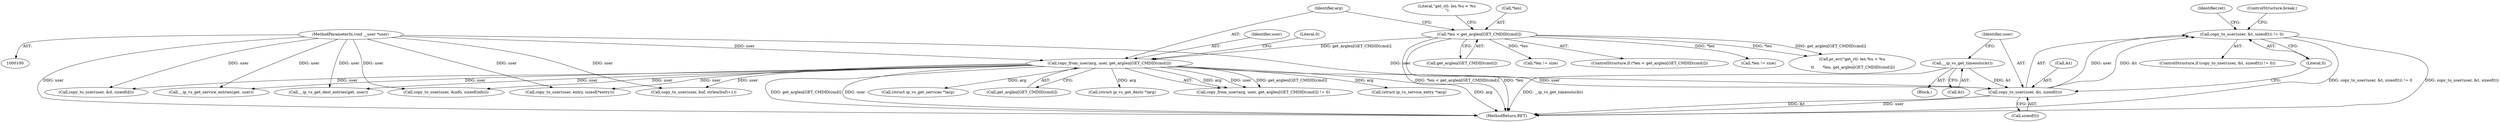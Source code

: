 digraph "0_linux_04bcef2a83f40c6db24222b27a52892cba39dffb@API" {
"1000387" [label="(Call,copy_to_user(user, &t, sizeof(t)) != 0)"];
"1000388" [label="(Call,copy_to_user(user, &t, sizeof(t)))"];
"1000140" [label="(Call,copy_from_user(arg, user, get_arglen[GET_CMDID(cmd)]))"];
"1000103" [label="(MethodParameterIn,void __user *user)"];
"1000119" [label="(Call,*len < get_arglen[GET_CMDID(cmd)])"];
"1000383" [label="(Call,__ip_vs_get_timeouts(&t))"];
"1000119" [label="(Call,*len < get_arglen[GET_CMDID(cmd)])"];
"1000103" [label="(MethodParameterIn,void __user *user)"];
"1000128" [label="(Literal,\"get_ctl: len %u < %u\n\")"];
"1000392" [label="(Call,sizeof(t))"];
"1000386" [label="(ControlStructure,if (copy_to_user(user, &t, sizeof(t)) != 0))"];
"1000265" [label="(Call,__ip_vs_get_service_entries(get, user))"];
"1000142" [label="(Identifier,user)"];
"1000475" [label="(Call,copy_to_user(user, &d, sizeof(d)))"];
"1000127" [label="(Call,pr_err(\"get_ctl: len %u < %u\n\",\n \t\t       *len, get_arglen[GET_CMDID(cmd)]))"];
"1000384" [label="(Call,&t)"];
"1000122" [label="(Call,get_arglen[GET_CMDID(cmd)])"];
"1000498" [label="(MethodReturn,RET)"];
"1000376" [label="(Call,__ip_vs_get_dest_entries(get, user))"];
"1000232" [label="(Call,(struct ip_vs_get_services *)arg)"];
"1000394" [label="(Literal,0)"];
"1000214" [label="(Call,copy_to_user(user, &info, sizeof(info)))"];
"1000140" [label="(Call,copy_from_user(arg, user, get_arglen[GET_CMDID(cmd)]))"];
"1000143" [label="(Call,get_arglen[GET_CMDID(cmd)])"];
"1000383" [label="(Call,__ip_vs_get_timeouts(&t))"];
"1000318" [label="(Call,copy_to_user(user, entry, sizeof(*entry)))"];
"1000396" [label="(Identifier,ret)"];
"1000390" [label="(Call,&t)"];
"1000388" [label="(Call,copy_to_user(user, &t, sizeof(t)))"];
"1000389" [label="(Identifier,user)"];
"1000381" [label="(Block,)"];
"1000172" [label="(Call,copy_to_user(user, buf, strlen(buf)+1))"];
"1000359" [label="(Call,*len != size)"];
"1000141" [label="(Identifier,arg)"];
"1000399" [label="(ControlStructure,break;)"];
"1000343" [label="(Call,(struct ip_vs_get_dests *)arg)"];
"1000147" [label="(Literal,0)"];
"1000139" [label="(Call,copy_from_user(arg, user, get_arglen[GET_CMDID(cmd)]) != 0)"];
"1000120" [label="(Call,*len)"];
"1000276" [label="(Call,(struct ip_vs_service_entry *)arg)"];
"1000118" [label="(ControlStructure,if (*len < get_arglen[GET_CMDID(cmd)]))"];
"1000387" [label="(Call,copy_to_user(user, &t, sizeof(t)) != 0)"];
"1000248" [label="(Call,*len != size)"];
"1000387" -> "1000386"  [label="AST: "];
"1000387" -> "1000394"  [label="CFG: "];
"1000388" -> "1000387"  [label="AST: "];
"1000394" -> "1000387"  [label="AST: "];
"1000396" -> "1000387"  [label="CFG: "];
"1000399" -> "1000387"  [label="CFG: "];
"1000387" -> "1000498"  [label="DDG: copy_to_user(user, &t, sizeof(t))"];
"1000387" -> "1000498"  [label="DDG: copy_to_user(user, &t, sizeof(t)) != 0"];
"1000388" -> "1000387"  [label="DDG: user"];
"1000388" -> "1000387"  [label="DDG: &t"];
"1000388" -> "1000392"  [label="CFG: "];
"1000389" -> "1000388"  [label="AST: "];
"1000390" -> "1000388"  [label="AST: "];
"1000392" -> "1000388"  [label="AST: "];
"1000394" -> "1000388"  [label="CFG: "];
"1000388" -> "1000498"  [label="DDG: user"];
"1000388" -> "1000498"  [label="DDG: &t"];
"1000140" -> "1000388"  [label="DDG: user"];
"1000103" -> "1000388"  [label="DDG: user"];
"1000383" -> "1000388"  [label="DDG: &t"];
"1000140" -> "1000139"  [label="AST: "];
"1000140" -> "1000143"  [label="CFG: "];
"1000141" -> "1000140"  [label="AST: "];
"1000142" -> "1000140"  [label="AST: "];
"1000143" -> "1000140"  [label="AST: "];
"1000147" -> "1000140"  [label="CFG: "];
"1000140" -> "1000498"  [label="DDG: user"];
"1000140" -> "1000498"  [label="DDG: arg"];
"1000140" -> "1000498"  [label="DDG: get_arglen[GET_CMDID(cmd)]"];
"1000140" -> "1000139"  [label="DDG: arg"];
"1000140" -> "1000139"  [label="DDG: user"];
"1000140" -> "1000139"  [label="DDG: get_arglen[GET_CMDID(cmd)]"];
"1000103" -> "1000140"  [label="DDG: user"];
"1000119" -> "1000140"  [label="DDG: get_arglen[GET_CMDID(cmd)]"];
"1000140" -> "1000172"  [label="DDG: user"];
"1000140" -> "1000214"  [label="DDG: user"];
"1000140" -> "1000232"  [label="DDG: arg"];
"1000140" -> "1000265"  [label="DDG: user"];
"1000140" -> "1000276"  [label="DDG: arg"];
"1000140" -> "1000318"  [label="DDG: user"];
"1000140" -> "1000343"  [label="DDG: arg"];
"1000140" -> "1000376"  [label="DDG: user"];
"1000140" -> "1000475"  [label="DDG: user"];
"1000103" -> "1000100"  [label="AST: "];
"1000103" -> "1000498"  [label="DDG: user"];
"1000103" -> "1000172"  [label="DDG: user"];
"1000103" -> "1000214"  [label="DDG: user"];
"1000103" -> "1000265"  [label="DDG: user"];
"1000103" -> "1000318"  [label="DDG: user"];
"1000103" -> "1000376"  [label="DDG: user"];
"1000103" -> "1000475"  [label="DDG: user"];
"1000119" -> "1000118"  [label="AST: "];
"1000119" -> "1000122"  [label="CFG: "];
"1000120" -> "1000119"  [label="AST: "];
"1000122" -> "1000119"  [label="AST: "];
"1000128" -> "1000119"  [label="CFG: "];
"1000141" -> "1000119"  [label="CFG: "];
"1000119" -> "1000498"  [label="DDG: *len"];
"1000119" -> "1000498"  [label="DDG: *len < get_arglen[GET_CMDID(cmd)]"];
"1000119" -> "1000127"  [label="DDG: *len"];
"1000119" -> "1000127"  [label="DDG: get_arglen[GET_CMDID(cmd)]"];
"1000119" -> "1000248"  [label="DDG: *len"];
"1000119" -> "1000359"  [label="DDG: *len"];
"1000383" -> "1000381"  [label="AST: "];
"1000383" -> "1000384"  [label="CFG: "];
"1000384" -> "1000383"  [label="AST: "];
"1000389" -> "1000383"  [label="CFG: "];
"1000383" -> "1000498"  [label="DDG: __ip_vs_get_timeouts(&t)"];
}
